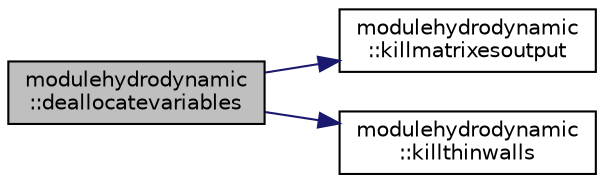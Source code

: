 digraph "modulehydrodynamic::deallocatevariables"
{
 // LATEX_PDF_SIZE
  edge [fontname="Helvetica",fontsize="10",labelfontname="Helvetica",labelfontsize="10"];
  node [fontname="Helvetica",fontsize="10",shape=record];
  rankdir="LR";
  Node1 [label="modulehydrodynamic\l::deallocatevariables",height=0.2,width=0.4,color="black", fillcolor="grey75", style="filled", fontcolor="black",tooltip=" "];
  Node1 -> Node2 [color="midnightblue",fontsize="10",style="solid",fontname="Helvetica"];
  Node2 [label="modulehydrodynamic\l::killmatrixesoutput",height=0.2,width=0.4,color="black", fillcolor="white", style="filled",URL="$namespacemodulehydrodynamic.html#a8a24bb3b15a1b676c23a6ecd0a1defa8",tooltip=" "];
  Node1 -> Node3 [color="midnightblue",fontsize="10",style="solid",fontname="Helvetica"];
  Node3 [label="modulehydrodynamic\l::killthinwalls",height=0.2,width=0.4,color="black", fillcolor="white", style="filled",URL="$namespacemodulehydrodynamic.html#a93dc7bf3dc53936a78e774fea543f5d9",tooltip=" "];
}
